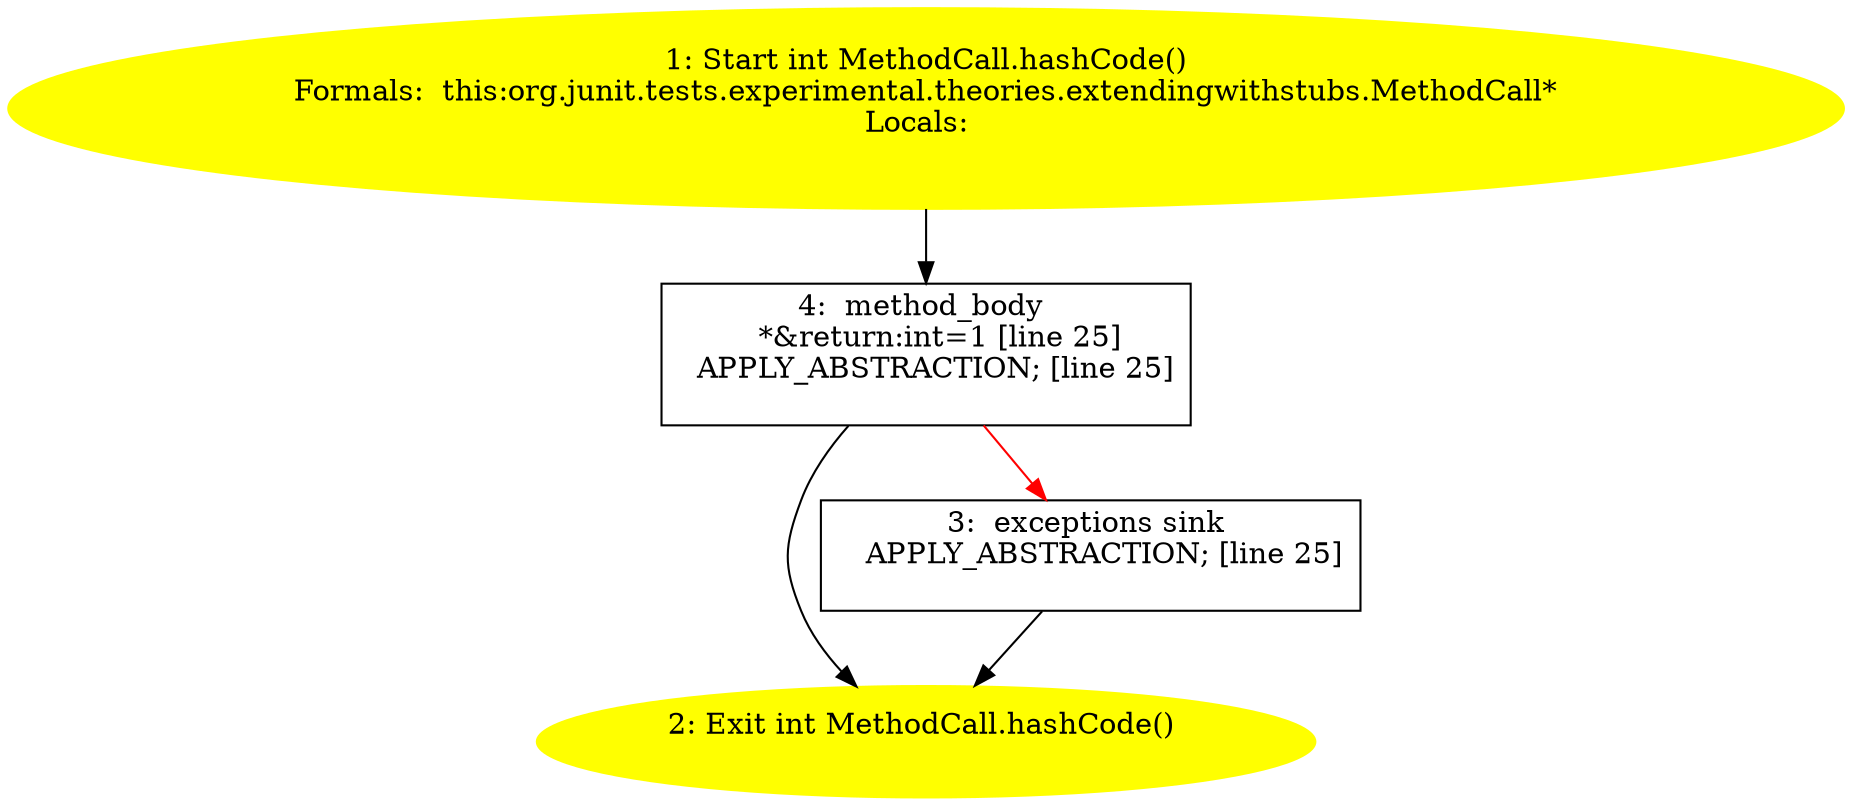 /* @generated */
digraph cfg {
"org.junit.tests.experimental.theories.extendingwithstubs.MethodCall.hashCode():int.dfbd056d9732c0ecb0b19d1b453a200f_1" [label="1: Start int MethodCall.hashCode()\nFormals:  this:org.junit.tests.experimental.theories.extendingwithstubs.MethodCall*\nLocals:  \n  " color=yellow style=filled]
	

	 "org.junit.tests.experimental.theories.extendingwithstubs.MethodCall.hashCode():int.dfbd056d9732c0ecb0b19d1b453a200f_1" -> "org.junit.tests.experimental.theories.extendingwithstubs.MethodCall.hashCode():int.dfbd056d9732c0ecb0b19d1b453a200f_4" ;
"org.junit.tests.experimental.theories.extendingwithstubs.MethodCall.hashCode():int.dfbd056d9732c0ecb0b19d1b453a200f_2" [label="2: Exit int MethodCall.hashCode() \n  " color=yellow style=filled]
	

"org.junit.tests.experimental.theories.extendingwithstubs.MethodCall.hashCode():int.dfbd056d9732c0ecb0b19d1b453a200f_3" [label="3:  exceptions sink \n   APPLY_ABSTRACTION; [line 25]\n " shape="box"]
	

	 "org.junit.tests.experimental.theories.extendingwithstubs.MethodCall.hashCode():int.dfbd056d9732c0ecb0b19d1b453a200f_3" -> "org.junit.tests.experimental.theories.extendingwithstubs.MethodCall.hashCode():int.dfbd056d9732c0ecb0b19d1b453a200f_2" ;
"org.junit.tests.experimental.theories.extendingwithstubs.MethodCall.hashCode():int.dfbd056d9732c0ecb0b19d1b453a200f_4" [label="4:  method_body \n   *&return:int=1 [line 25]\n  APPLY_ABSTRACTION; [line 25]\n " shape="box"]
	

	 "org.junit.tests.experimental.theories.extendingwithstubs.MethodCall.hashCode():int.dfbd056d9732c0ecb0b19d1b453a200f_4" -> "org.junit.tests.experimental.theories.extendingwithstubs.MethodCall.hashCode():int.dfbd056d9732c0ecb0b19d1b453a200f_2" ;
	 "org.junit.tests.experimental.theories.extendingwithstubs.MethodCall.hashCode():int.dfbd056d9732c0ecb0b19d1b453a200f_4" -> "org.junit.tests.experimental.theories.extendingwithstubs.MethodCall.hashCode():int.dfbd056d9732c0ecb0b19d1b453a200f_3" [color="red" ];
}
